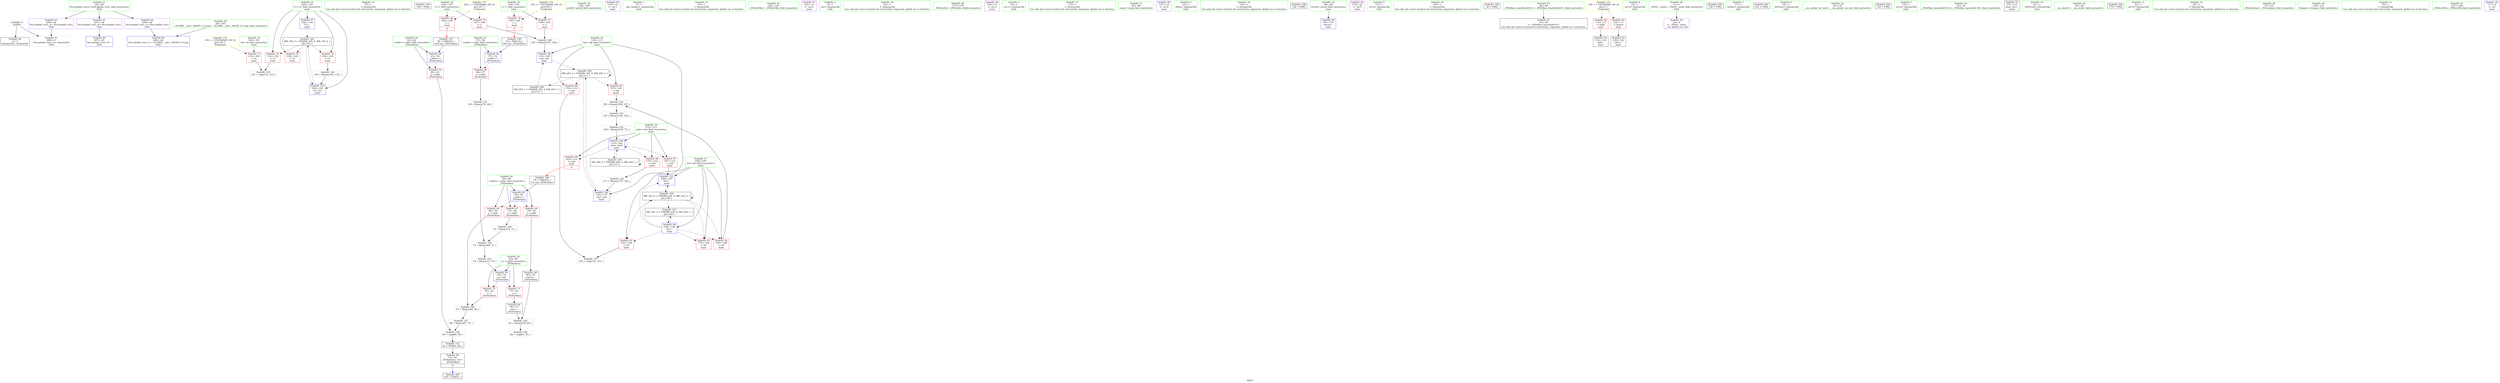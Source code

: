 digraph "SVFG" {
	label="SVFG";

	Node0x562e8797a3e0 [shape=record,color=grey,label="{NodeID: 0\nNullPtr}"];
	Node0x562e8797a3e0 -> Node0x562e87990650[style=solid];
	Node0x562e8797a3e0 -> Node0x562e87993c50[style=solid];
	Node0x562e879908f0 [shape=record,color=blue,label="{NodeID: 97\n102\<--130\nt1\<--\nmain\n}"];
	Node0x562e879908f0 -> Node0x562e8799eaf0[style=dashed];
	Node0x562e8798eaa0 [shape=record,color=green,label="{NodeID: 14\n75\<--1\n\<--dummyObj\nCan only get source location for instruction, argument, global var or function.}"];
	Node0x562e879aa160 [shape=record,color=black,label="{NodeID: 194\n180 = PHI()\n}"];
	Node0x562e8798f660 [shape=record,color=green,label="{NodeID: 28\n59\<--60\nc.addr\<--c.addr_field_insensitive\n_Z5checkxxx\n}"];
	Node0x562e8798f660 -> Node0x562e87992870[style=solid];
	Node0x562e8798f660 -> Node0x562e87992940[style=solid];
	Node0x562e8798f660 -> Node0x562e87992a10[style=solid];
	Node0x562e8798f660 -> Node0x562e87993e20[style=solid];
	Node0x562e87990250 [shape=record,color=green,label="{NodeID: 42\n139\<--140\nprintf\<--printf_field_insensitive\n}"];
	Node0x562e87991ef0 [shape=record,color=purple,label="{NodeID: 56\n118\<--10\n\<--.str.1\nmain\n}"];
	Node0x562e87998d20 [shape=record,color=grey,label="{NodeID: 153\n159 = Binary(158, 146, )\n}"];
	Node0x562e87998d20 -> Node0x562e87998ea0[style=solid];
	Node0x562e87992ae0 [shape=record,color=red,label="{NodeID: 70\n89\<--61\n\<--t.addr\n_Z5checkxxx\n}"];
	Node0x562e87992ae0 -> Node0x562e879994a0[style=solid];
	Node0x562e87993640 [shape=record,color=red,label="{NodeID: 84\n153\<--110\n\<--rig\nmain\n}"];
	Node0x562e87993640 -> Node0x562e87999320[style=solid];
	Node0x562e87979470 [shape=record,color=green,label="{NodeID: 1\n7\<--1\n__dso_handle\<--dummyObj\nGlob }"];
	Node0x562e879909c0 [shape=record,color=blue,label="{NodeID: 98\n108\<--146\nlef\<--\nmain\n}"];
	Node0x562e879909c0 -> Node0x562e879933d0[style=dashed];
	Node0x562e879909c0 -> Node0x562e879934a0[style=dashed];
	Node0x562e879909c0 -> Node0x562e87993570[style=dashed];
	Node0x562e879909c0 -> Node0x562e87990c30[style=dashed];
	Node0x562e879909c0 -> Node0x562e8799eff0[style=dashed];
	Node0x562e879909c0 -> Node0x562e8799fef0[style=dashed];
	Node0x562e8798eb30 [shape=record,color=green,label="{NodeID: 15\n83\<--1\n\<--dummyObj\nCan only get source location for instruction, argument, global var or function.}"];
	Node0x562e879a98c0 [shape=record,color=black,label="{NodeID: 195\n54 = PHI(162, )\n0th arg _Z5checkxxx }"];
	Node0x562e879a98c0 -> Node0x562e87993d50[style=solid];
	Node0x562e8798f730 [shape=record,color=green,label="{NodeID: 29\n61\<--62\nt.addr\<--t.addr_field_insensitive\n_Z5checkxxx\n}"];
	Node0x562e8798f730 -> Node0x562e87992ae0[style=solid];
	Node0x562e8798f730 -> Node0x562e87993ef0[style=solid];
	Node0x562e87990350 [shape=record,color=green,label="{NodeID: 43\n142\<--143\n_ZNSirsERx\<--_ZNSirsERx_field_insensitive\n}"];
	Node0x562e87991fc0 [shape=record,color=purple,label="{NodeID: 57\n123\<--13\n\<--.str.2\nmain\n}"];
	Node0x562e87998ea0 [shape=record,color=grey,label="{NodeID: 154\n160 = Binary(159, 75, )\n}"];
	Node0x562e87998ea0 -> Node0x562e87990b60[style=solid];
	Node0x562e87992bb0 [shape=record,color=red,label="{NodeID: 71\n77\<--63\n\<--a\n_Z5checkxxx\n}"];
	Node0x562e87992bb0 -> Node0x562e87991870[style=solid];
	Node0x562e87993710 [shape=record,color=red,label="{NodeID: 85\n157\<--110\n\<--rig\nmain\n}"];
	Node0x562e87993710 -> Node0x562e87998ba0[style=solid];
	Node0x562e879880c0 [shape=record,color=green,label="{NodeID: 2\n8\<--1\n.str\<--dummyObj\nGlob }"];
	Node0x562e87990a90 [shape=record,color=blue,label="{NodeID: 99\n110\<--149\nrig\<--div\nmain\n}"];
	Node0x562e87990a90 -> Node0x562e8799e0f0[style=dashed];
	Node0x562e8798ebc0 [shape=record,color=green,label="{NodeID: 16\n93\<--1\n\<--dummyObj\nCan only get source location for instruction, argument, global var or function.}"];
	Node0x562e879a9ab0 [shape=record,color=black,label="{NodeID: 196\n55 = PHI(163, )\n1st arg _Z5checkxxx }"];
	Node0x562e879a9ab0 -> Node0x562e87993e20[style=solid];
	Node0x562e8798f800 [shape=record,color=green,label="{NodeID: 30\n63\<--64\na\<--a_field_insensitive\n_Z5checkxxx\n}"];
	Node0x562e8798f800 -> Node0x562e87992bb0[style=solid];
	Node0x562e8798f800 -> Node0x562e87992c80[style=solid];
	Node0x562e8798f800 -> Node0x562e87993fc0[style=solid];
	Node0x562e87990450 [shape=record,color=green,label="{NodeID: 44\n177\<--178\n_ZNSolsEx\<--_ZNSolsEx_field_insensitive\n}"];
	Node0x562e87796340 [shape=record,color=black,label="{NodeID: 141\n92 = PHI(93, 90, )\n}"];
	Node0x562e87796340 -> Node0x562e87991a10[style=solid];
	Node0x562e87992090 [shape=record,color=purple,label="{NodeID: 58\n124\<--15\n\<--.str.3\nmain\n}"];
	Node0x562e87999020 [shape=record,color=grey,label="{NodeID: 155\n134 = cmp(132, 133, )\n}"];
	Node0x562e87992c80 [shape=record,color=red,label="{NodeID: 72\n85\<--63\n\<--a\n_Z5checkxxx\n}"];
	Node0x562e87992c80 -> Node0x562e879982a0[style=solid];
	Node0x562e879937e0 [shape=record,color=red,label="{NodeID: 86\n163\<--112\n\<--mid\nmain\n|{<s0>9}}"];
	Node0x562e879937e0:s0 -> Node0x562e879a9ab0[style=solid,color=red];
	Node0x562e87989320 [shape=record,color=green,label="{NodeID: 3\n10\<--1\n.str.1\<--dummyObj\nGlob }"];
	Node0x562e87990b60 [shape=record,color=blue,label="{NodeID: 100\n112\<--160\nmid\<--div8\nmain\n}"];
	Node0x562e87990b60 -> Node0x562e879937e0[style=dashed];
	Node0x562e87990b60 -> Node0x562e879938b0[style=dashed];
	Node0x562e87990b60 -> Node0x562e87993980[style=dashed];
	Node0x562e87990b60 -> Node0x562e87990b60[style=dashed];
	Node0x562e87990b60 -> Node0x562e8799f9f0[style=dashed];
	Node0x562e8798ec50 [shape=record,color=green,label="{NodeID: 17\n115\<--1\n\<--dummyObj\nCan only get source location for instruction, argument, global var or function.}"];
	Node0x562e879a9bb0 [shape=record,color=black,label="{NodeID: 197\n56 = PHI(164, )\n2nd arg _Z5checkxxx }"];
	Node0x562e879a9bb0 -> Node0x562e87993ef0[style=solid];
	Node0x562e8798f8d0 [shape=record,color=green,label="{NodeID: 31\n95\<--96\nmain\<--main_field_insensitive\n}"];
	Node0x562e87990550 [shape=record,color=green,label="{NodeID: 45\n26\<--203\n_GLOBAL__sub_I_Myth5_0_0.cpp\<--_GLOBAL__sub_I_Myth5_0_0.cpp_field_insensitive\n}"];
	Node0x562e87990550 -> Node0x562e87993b50[style=solid];
	Node0x562e87991630 [shape=record,color=grey,label="{NodeID: 142\n171 = Binary(170, 146, )\n}"];
	Node0x562e87991630 -> Node0x562e87990d00[style=solid];
	Node0x562e87992160 [shape=record,color=purple,label="{NodeID: 59\n137\<--19\n\<--.str.4\nmain\n}"];
	Node0x562e879991a0 [shape=record,color=grey,label="{NodeID: 156\n82 = cmp(81, 83, )\n}"];
	Node0x562e87992d50 [shape=record,color=red,label="{NodeID: 73\n133\<--100\n\<--t2\nmain\n}"];
	Node0x562e87992d50 -> Node0x562e87999020[style=solid];
	Node0x562e879938b0 [shape=record,color=red,label="{NodeID: 87\n167\<--112\n\<--mid\nmain\n}"];
	Node0x562e879938b0 -> Node0x562e87990c30[style=solid];
	Node0x562e879885c0 [shape=record,color=green,label="{NodeID: 4\n12\<--1\nstdin\<--dummyObj\nGlob }"];
	Node0x562e87990c30 [shape=record,color=blue,label="{NodeID: 101\n108\<--167\nlef\<--\nmain\n}"];
	Node0x562e87990c30 -> Node0x562e8799fef0[style=dashed];
	Node0x562e8798ed20 [shape=record,color=green,label="{NodeID: 18\n130\<--1\n\<--dummyObj\nCan only get source location for instruction, argument, global var or function.}"];
	Node0x562e879aa800 [shape=record,color=black,label="{NodeID: 198\n126 = PHI()\n}"];
	Node0x562e8798f9d0 [shape=record,color=green,label="{NodeID: 32\n98\<--99\nretval\<--retval_field_insensitive\nmain\n}"];
	Node0x562e8798f9d0 -> Node0x562e87990820[style=solid];
	Node0x562e87990650 [shape=record,color=black,label="{NodeID: 46\n2\<--3\ndummyVal\<--dummyVal\n}"];
	Node0x562e879917b0 [shape=record,color=grey,label="{NodeID: 143\n74 = Binary(73, 75, )\n}"];
	Node0x562e879917b0 -> Node0x562e87993fc0[style=solid];
	Node0x562e87992230 [shape=record,color=purple,label="{NodeID: 60\n179\<--22\n\<--.str.5\nmain\n}"];
	Node0x562e87999320 [shape=record,color=grey,label="{NodeID: 157\n154 = cmp(152, 153, )\n}"];
	Node0x562e87992e20 [shape=record,color=red,label="{NodeID: 74\n132\<--102\n\<--t1\nmain\n}"];
	Node0x562e87992e20 -> Node0x562e87999020[style=solid];
	Node0x562e87993980 [shape=record,color=red,label="{NodeID: 88\n170\<--112\n\<--mid\nmain\n}"];
	Node0x562e87993980 -> Node0x562e87991630[style=solid];
	Node0x562e8798dde0 [shape=record,color=green,label="{NodeID: 5\n13\<--1\n.str.2\<--dummyObj\nGlob }"];
	Node0x562e87990d00 [shape=record,color=blue,label="{NodeID: 102\n110\<--171\nrig\<--sub\nmain\n}"];
	Node0x562e87990d00 -> Node0x562e8799e0f0[style=dashed];
	Node0x562e8798edf0 [shape=record,color=green,label="{NodeID: 19\n146\<--1\n\<--dummyObj\nCan only get source location for instruction, argument, global var or function.}"];
	Node0x562e879aa900 [shape=record,color=black,label="{NodeID: 199\n36 = PHI()\n}"];
	Node0x562e8798faa0 [shape=record,color=green,label="{NodeID: 33\n100\<--101\nt2\<--t2_field_insensitive\nmain\n}"];
	Node0x562e8798faa0 -> Node0x562e87992d50[style=solid];
	Node0x562e87990750 [shape=record,color=black,label="{NodeID: 47\n37\<--38\n\<--_ZNSt8ios_base4InitD1Ev\nCan only get source location for instruction, argument, global var or function.}"];
	Node0x562e87997fa0 [shape=record,color=grey,label="{NodeID: 144\n81 = Binary(78, 80, )\n}"];
	Node0x562e87997fa0 -> Node0x562e879991a0[style=solid];
	Node0x562e87992300 [shape=record,color=purple,label="{NodeID: 61\n207\<--24\nllvm.global_ctors_0\<--llvm.global_ctors\nGlob }"];
	Node0x562e87992300 -> Node0x562e87993a50[style=solid];
	Node0x562e879994a0 [shape=record,color=grey,label="{NodeID: 158\n90 = cmp(88, 89, )\n}"];
	Node0x562e879994a0 -> Node0x562e87796340[style=solid];
	Node0x562e87992ef0 [shape=record,color=red,label="{NodeID: 75\n136\<--102\n\<--t1\nmain\n}"];
	Node0x562e879a16b0 [shape=record,color=yellow,style=double,label="{NodeID: 172\n10V_1 = ENCHI(MR_10V_0)\npts\{1 \}\nFun[main]}"];
	Node0x562e879a16b0 -> Node0x562e87992600[style=dashed];
	Node0x562e879a16b0 -> Node0x562e879926d0[style=dashed];
	Node0x562e87993a50 [shape=record,color=blue,label="{NodeID: 89\n207\<--25\nllvm.global_ctors_0\<--\nGlob }"];
	Node0x562e8798de70 [shape=record,color=green,label="{NodeID: 6\n15\<--1\n.str.3\<--dummyObj\nGlob }"];
	Node0x562e87990dd0 [shape=record,color=blue,label="{NodeID: 103\n102\<--183\nt1\<--inc\nmain\n}"];
	Node0x562e87990dd0 -> Node0x562e8799eaf0[style=dashed];
	Node0x562e8798eec0 [shape=record,color=green,label="{NodeID: 20\n4\<--6\n_ZStL8__ioinit\<--_ZStL8__ioinit_field_insensitive\nGlob }"];
	Node0x562e8798eec0 -> Node0x562e87991d50[style=solid];
	Node0x562e879aaa00 [shape=record,color=black,label="{NodeID: 200\n138 = PHI()\n}"];
	Node0x562e8798fb70 [shape=record,color=green,label="{NodeID: 34\n102\<--103\nt1\<--t1_field_insensitive\nmain\n}"];
	Node0x562e8798fb70 -> Node0x562e87992e20[style=solid];
	Node0x562e8798fb70 -> Node0x562e87992ef0[style=solid];
	Node0x562e8798fb70 -> Node0x562e87992fc0[style=solid];
	Node0x562e8798fb70 -> Node0x562e879908f0[style=solid];
	Node0x562e8798fb70 -> Node0x562e87990dd0[style=solid];
	Node0x562e87991870 [shape=record,color=black,label="{NodeID: 48\n78\<--77\nconv\<--\n_Z5checkxxx\n}"];
	Node0x562e87991870 -> Node0x562e87997fa0[style=solid];
	Node0x562e87998120 [shape=record,color=grey,label="{NodeID: 145\n183 = Binary(182, 130, )\n}"];
	Node0x562e87998120 -> Node0x562e87990dd0[style=solid];
	Node0x562e87992400 [shape=record,color=purple,label="{NodeID: 62\n208\<--24\nllvm.global_ctors_1\<--llvm.global_ctors\nGlob }"];
	Node0x562e87992400 -> Node0x562e87993b50[style=solid];
	Node0x562e87992fc0 [shape=record,color=red,label="{NodeID: 76\n182\<--102\n\<--t1\nmain\n}"];
	Node0x562e87992fc0 -> Node0x562e87998120[style=solid];
	Node0x562e87993b50 [shape=record,color=blue,label="{NodeID: 90\n208\<--26\nllvm.global_ctors_1\<--_GLOBAL__sub_I_Myth5_0_0.cpp\nGlob }"];
	Node0x562e8798df00 [shape=record,color=green,label="{NodeID: 7\n17\<--1\nstdout\<--dummyObj\nGlob }"];
	Node0x562e8798ef90 [shape=record,color=green,label="{NodeID: 21\n24\<--28\nllvm.global_ctors\<--llvm.global_ctors_field_insensitive\nGlob }"];
	Node0x562e8798ef90 -> Node0x562e87992300[style=solid];
	Node0x562e8798ef90 -> Node0x562e87992400[style=solid];
	Node0x562e8798ef90 -> Node0x562e87992500[style=solid];
	Node0x562e879aab00 [shape=record,color=black,label="{NodeID: 201\n141 = PHI()\n}"];
	Node0x562e8798fc40 [shape=record,color=green,label="{NodeID: 35\n104\<--105\nr\<--r_field_insensitive\nmain\n}"];
	Node0x562e8798fc40 -> Node0x562e87993090[style=solid];
	Node0x562e8798fc40 -> Node0x562e87993160[style=solid];
	Node0x562e87991940 [shape=record,color=black,label="{NodeID: 49\n80\<--79\nconv2\<--\n_Z5checkxxx\n}"];
	Node0x562e87991940 -> Node0x562e87997fa0[style=solid];
	Node0x562e879982a0 [shape=record,color=grey,label="{NodeID: 146\n87 = Binary(85, 86, )\n}"];
	Node0x562e879982a0 -> Node0x562e87998420[style=solid];
	Node0x562e87992500 [shape=record,color=purple,label="{NodeID: 63\n209\<--24\nllvm.global_ctors_2\<--llvm.global_ctors\nGlob }"];
	Node0x562e87992500 -> Node0x562e87993c50[style=solid];
	Node0x562e8799e0f0 [shape=record,color=black,label="{NodeID: 160\nMR_24V_4 = PHI(MR_24V_5, MR_24V_3, )\npts\{111 \}\n}"];
	Node0x562e8799e0f0 -> Node0x562e87993640[style=dashed];
	Node0x562e8799e0f0 -> Node0x562e87993710[style=dashed];
	Node0x562e8799e0f0 -> Node0x562e87990d00[style=dashed];
	Node0x562e8799e0f0 -> Node0x562e8799e0f0[style=dashed];
	Node0x562e8799e0f0 -> Node0x562e8799f4f0[style=dashed];
	Node0x562e87993090 [shape=record,color=red,label="{NodeID: 77\n148\<--104\n\<--r\nmain\n}"];
	Node0x562e87993090 -> Node0x562e879985a0[style=solid];
	Node0x562e879a18a0 [shape=record,color=yellow,style=double,label="{NodeID: 174\n14V_1 = ENCHI(MR_14V_0)\npts\{101 \}\nFun[main]}"];
	Node0x562e879a18a0 -> Node0x562e87992d50[style=dashed];
	Node0x562e87993c50 [shape=record,color=blue, style = dotted,label="{NodeID: 91\n209\<--3\nllvm.global_ctors_2\<--dummyVal\nGlob }"];
	Node0x562e8798df90 [shape=record,color=green,label="{NodeID: 8\n18\<--1\n_ZSt3cin\<--dummyObj\nGlob }"];
	Node0x562e8798f090 [shape=record,color=green,label="{NodeID: 22\n29\<--30\n__cxx_global_var_init\<--__cxx_global_var_init_field_insensitive\n}"];
	Node0x562e879aac60 [shape=record,color=black,label="{NodeID: 202\n144 = PHI()\n}"];
	Node0x562e8798fd10 [shape=record,color=green,label="{NodeID: 36\n106\<--107\nt\<--t_field_insensitive\nmain\n}"];
	Node0x562e8798fd10 -> Node0x562e87993230[style=solid];
	Node0x562e8798fd10 -> Node0x562e87993300[style=solid];
	Node0x562e87991a10 [shape=record,color=black,label="{NodeID: 50\n53\<--92\n_Z5checkxxx_ret\<--\n_Z5checkxxx\n|{<s0>9}}"];
	Node0x562e87991a10:s0 -> Node0x562e879aad30[style=solid,color=blue];
	Node0x562e87998420 [shape=record,color=grey,label="{NodeID: 147\n88 = Binary(87, 75, )\n}"];
	Node0x562e87998420 -> Node0x562e879994a0[style=solid];
	Node0x562e87992600 [shape=record,color=red,label="{NodeID: 64\n116\<--12\n\<--stdin\nmain\n}"];
	Node0x562e87992600 -> Node0x562e87991bb0[style=solid];
	Node0x562e87993160 [shape=record,color=red,label="{NodeID: 78\n162\<--104\n\<--r\nmain\n|{<s0>9}}"];
	Node0x562e87993160:s0 -> Node0x562e879a98c0[style=solid,color=red];
	Node0x562e87993d50 [shape=record,color=blue,label="{NodeID: 92\n57\<--54\nr.addr\<--r\n_Z5checkxxx\n}"];
	Node0x562e87993d50 -> Node0x562e879927a0[style=dashed];
	Node0x562e8798e7d0 [shape=record,color=green,label="{NodeID: 9\n19\<--1\n.str.4\<--dummyObj\nGlob }"];
	Node0x562e8798f190 [shape=record,color=green,label="{NodeID: 23\n33\<--34\n_ZNSt8ios_base4InitC1Ev\<--_ZNSt8ios_base4InitC1Ev_field_insensitive\n}"];
	Node0x562e879aad30 [shape=record,color=black,label="{NodeID: 203\n165 = PHI(53, )\n}"];
	Node0x562e8798fde0 [shape=record,color=green,label="{NodeID: 37\n108\<--109\nlef\<--lef_field_insensitive\nmain\n}"];
	Node0x562e8798fde0 -> Node0x562e879933d0[style=solid];
	Node0x562e8798fde0 -> Node0x562e879934a0[style=solid];
	Node0x562e8798fde0 -> Node0x562e87993570[style=solid];
	Node0x562e8798fde0 -> Node0x562e879909c0[style=solid];
	Node0x562e8798fde0 -> Node0x562e87990c30[style=solid];
	Node0x562e87991ae0 [shape=record,color=black,label="{NodeID: 51\n97\<--115\nmain_ret\<--\nmain\n}"];
	Node0x562e879985a0 [shape=record,color=grey,label="{NodeID: 148\n149 = Binary(147, 148, )\n}"];
	Node0x562e879985a0 -> Node0x562e87990a90[style=solid];
	Node0x562e879926d0 [shape=record,color=red,label="{NodeID: 65\n122\<--17\n\<--stdout\nmain\n}"];
	Node0x562e879926d0 -> Node0x562e87991c80[style=solid];
	Node0x562e8799eaf0 [shape=record,color=black,label="{NodeID: 162\nMR_16V_3 = PHI(MR_16V_4, MR_16V_2, )\npts\{103 \}\n}"];
	Node0x562e8799eaf0 -> Node0x562e87992e20[style=dashed];
	Node0x562e8799eaf0 -> Node0x562e87992ef0[style=dashed];
	Node0x562e8799eaf0 -> Node0x562e87992fc0[style=dashed];
	Node0x562e8799eaf0 -> Node0x562e87990dd0[style=dashed];
	Node0x562e87993230 [shape=record,color=red,label="{NodeID: 79\n147\<--106\n\<--t\nmain\n}"];
	Node0x562e87993230 -> Node0x562e879985a0[style=solid];
	Node0x562e879a1a60 [shape=record,color=yellow,style=double,label="{NodeID: 176\n18V_1 = ENCHI(MR_18V_0)\npts\{105 \}\nFun[main]}"];
	Node0x562e879a1a60 -> Node0x562e87993090[style=dashed];
	Node0x562e879a1a60 -> Node0x562e87993160[style=dashed];
	Node0x562e87993e20 [shape=record,color=blue,label="{NodeID: 93\n59\<--55\nc.addr\<--c\n_Z5checkxxx\n}"];
	Node0x562e87993e20 -> Node0x562e87992870[style=dashed];
	Node0x562e87993e20 -> Node0x562e87992940[style=dashed];
	Node0x562e87993e20 -> Node0x562e87992a10[style=dashed];
	Node0x562e8798e860 [shape=record,color=green,label="{NodeID: 10\n21\<--1\n_ZSt4cout\<--dummyObj\nGlob }"];
	Node0x562e8798f290 [shape=record,color=green,label="{NodeID: 24\n39\<--40\n__cxa_atexit\<--__cxa_atexit_field_insensitive\n}"];
	Node0x562e879aaea0 [shape=record,color=black,label="{NodeID: 204\n176 = PHI()\n}"];
	Node0x562e8798feb0 [shape=record,color=green,label="{NodeID: 38\n110\<--111\nrig\<--rig_field_insensitive\nmain\n}"];
	Node0x562e8798feb0 -> Node0x562e87993640[style=solid];
	Node0x562e8798feb0 -> Node0x562e87993710[style=solid];
	Node0x562e8798feb0 -> Node0x562e87990a90[style=solid];
	Node0x562e8798feb0 -> Node0x562e87990d00[style=solid];
	Node0x562e87991bb0 [shape=record,color=black,label="{NodeID: 52\n119\<--116\ncall\<--\nmain\n}"];
	Node0x562e87998720 [shape=record,color=grey,label="{NodeID: 149\n73 = Binary(69, 72, )\n}"];
	Node0x562e87998720 -> Node0x562e879917b0[style=solid];
	Node0x562e879927a0 [shape=record,color=red,label="{NodeID: 66\n68\<--57\n\<--r.addr\n_Z5checkxxx\n}"];
	Node0x562e879927a0 -> Node0x562e87998a20[style=solid];
	Node0x562e8799eff0 [shape=record,color=black,label="{NodeID: 163\nMR_22V_2 = PHI(MR_22V_4, MR_22V_1, )\npts\{109 \}\n}"];
	Node0x562e8799eff0 -> Node0x562e879909c0[style=dashed];
	Node0x562e87993300 [shape=record,color=red,label="{NodeID: 80\n164\<--106\n\<--t\nmain\n|{<s0>9}}"];
	Node0x562e87993300:s0 -> Node0x562e879a9bb0[style=solid,color=red];
	Node0x562e879a1b40 [shape=record,color=yellow,style=double,label="{NodeID: 177\n20V_1 = ENCHI(MR_20V_0)\npts\{107 \}\nFun[main]}"];
	Node0x562e879a1b40 -> Node0x562e87993230[style=dashed];
	Node0x562e879a1b40 -> Node0x562e87993300[style=dashed];
	Node0x562e87993ef0 [shape=record,color=blue,label="{NodeID: 94\n61\<--56\nt.addr\<--t\n_Z5checkxxx\n}"];
	Node0x562e87993ef0 -> Node0x562e87992ae0[style=dashed];
	Node0x562e8798e8f0 [shape=record,color=green,label="{NodeID: 11\n22\<--1\n.str.5\<--dummyObj\nGlob }"];
	Node0x562e8798f390 [shape=record,color=green,label="{NodeID: 25\n38\<--44\n_ZNSt8ios_base4InitD1Ev\<--_ZNSt8ios_base4InitD1Ev_field_insensitive\n}"];
	Node0x562e8798f390 -> Node0x562e87990750[style=solid];
	Node0x562e8798ff80 [shape=record,color=green,label="{NodeID: 39\n112\<--113\nmid\<--mid_field_insensitive\nmain\n}"];
	Node0x562e8798ff80 -> Node0x562e879937e0[style=solid];
	Node0x562e8798ff80 -> Node0x562e879938b0[style=solid];
	Node0x562e8798ff80 -> Node0x562e87993980[style=solid];
	Node0x562e8798ff80 -> Node0x562e87990b60[style=solid];
	Node0x562e87991c80 [shape=record,color=black,label="{NodeID: 53\n125\<--122\ncall1\<--\nmain\n}"];
	Node0x562e879988a0 [shape=record,color=grey,label="{NodeID: 150\n72 = Binary(70, 71, )\n}"];
	Node0x562e879988a0 -> Node0x562e87998720[style=solid];
	Node0x562e87992870 [shape=record,color=red,label="{NodeID: 67\n71\<--59\n\<--c.addr\n_Z5checkxxx\n}"];
	Node0x562e87992870 -> Node0x562e879988a0[style=solid];
	Node0x562e8799f4f0 [shape=record,color=black,label="{NodeID: 164\nMR_24V_2 = PHI(MR_24V_4, MR_24V_1, )\npts\{111 \}\n}"];
	Node0x562e8799f4f0 -> Node0x562e87990a90[style=dashed];
	Node0x562e879933d0 [shape=record,color=red,label="{NodeID: 81\n152\<--108\n\<--lef\nmain\n}"];
	Node0x562e879933d0 -> Node0x562e87999320[style=solid];
	Node0x562e87993fc0 [shape=record,color=blue,label="{NodeID: 95\n63\<--74\na\<--sub\n_Z5checkxxx\n}"];
	Node0x562e87993fc0 -> Node0x562e87992bb0[style=dashed];
	Node0x562e87993fc0 -> Node0x562e87992c80[style=dashed];
	Node0x562e8798e980 [shape=record,color=green,label="{NodeID: 12\n25\<--1\n\<--dummyObj\nCan only get source location for instruction, argument, global var or function.}"];
	Node0x562e8798f490 [shape=record,color=green,label="{NodeID: 26\n51\<--52\n_Z5checkxxx\<--_Z5checkxxx_field_insensitive\n}"];
	Node0x562e87990050 [shape=record,color=green,label="{NodeID: 40\n120\<--121\nfreopen\<--freopen_field_insensitive\n}"];
	Node0x562e87991d50 [shape=record,color=purple,label="{NodeID: 54\n35\<--4\n\<--_ZStL8__ioinit\n__cxx_global_var_init\n}"];
	Node0x562e87998a20 [shape=record,color=grey,label="{NodeID: 151\n69 = Binary(70, 68, )\n}"];
	Node0x562e87998a20 -> Node0x562e87998720[style=solid];
	Node0x562e87992940 [shape=record,color=red,label="{NodeID: 68\n79\<--59\n\<--c.addr\n_Z5checkxxx\n}"];
	Node0x562e87992940 -> Node0x562e87991940[style=solid];
	Node0x562e8799f9f0 [shape=record,color=black,label="{NodeID: 165\nMR_26V_2 = PHI(MR_26V_3, MR_26V_1, )\npts\{113 \}\n}"];
	Node0x562e8799f9f0 -> Node0x562e87990b60[style=dashed];
	Node0x562e8799f9f0 -> Node0x562e8799f9f0[style=dashed];
	Node0x562e879934a0 [shape=record,color=red,label="{NodeID: 82\n156\<--108\n\<--lef\nmain\n}"];
	Node0x562e879934a0 -> Node0x562e87998ba0[style=solid];
	Node0x562e87990820 [shape=record,color=blue,label="{NodeID: 96\n98\<--115\nretval\<--\nmain\n}"];
	Node0x562e8798ea10 [shape=record,color=green,label="{NodeID: 13\n70\<--1\n\<--dummyObj\nCan only get source location for instruction, argument, global var or function.}"];
	Node0x562e8798f590 [shape=record,color=green,label="{NodeID: 27\n57\<--58\nr.addr\<--r.addr_field_insensitive\n_Z5checkxxx\n}"];
	Node0x562e8798f590 -> Node0x562e879927a0[style=solid];
	Node0x562e8798f590 -> Node0x562e87993d50[style=solid];
	Node0x562e87990150 [shape=record,color=green,label="{NodeID: 41\n127\<--128\n_ZNSirsERi\<--_ZNSirsERi_field_insensitive\n}"];
	Node0x562e87991e20 [shape=record,color=purple,label="{NodeID: 55\n117\<--8\n\<--.str\nmain\n}"];
	Node0x562e87998ba0 [shape=record,color=grey,label="{NodeID: 152\n158 = Binary(156, 157, )\n}"];
	Node0x562e87998ba0 -> Node0x562e87998d20[style=solid];
	Node0x562e87992a10 [shape=record,color=red,label="{NodeID: 69\n86\<--59\n\<--c.addr\n_Z5checkxxx\n}"];
	Node0x562e87992a10 -> Node0x562e879982a0[style=solid];
	Node0x562e8799fef0 [shape=record,color=black,label="{NodeID: 166\nMR_22V_6 = PHI(MR_22V_4, MR_22V_5, )\npts\{109 \}\n}"];
	Node0x562e8799fef0 -> Node0x562e879933d0[style=dashed];
	Node0x562e8799fef0 -> Node0x562e879934a0[style=dashed];
	Node0x562e8799fef0 -> Node0x562e87993570[style=dashed];
	Node0x562e8799fef0 -> Node0x562e87990c30[style=dashed];
	Node0x562e8799fef0 -> Node0x562e8799eff0[style=dashed];
	Node0x562e8799fef0 -> Node0x562e8799fef0[style=dashed];
	Node0x562e87993570 [shape=record,color=red,label="{NodeID: 83\n175\<--108\n\<--lef\nmain\n}"];
}
